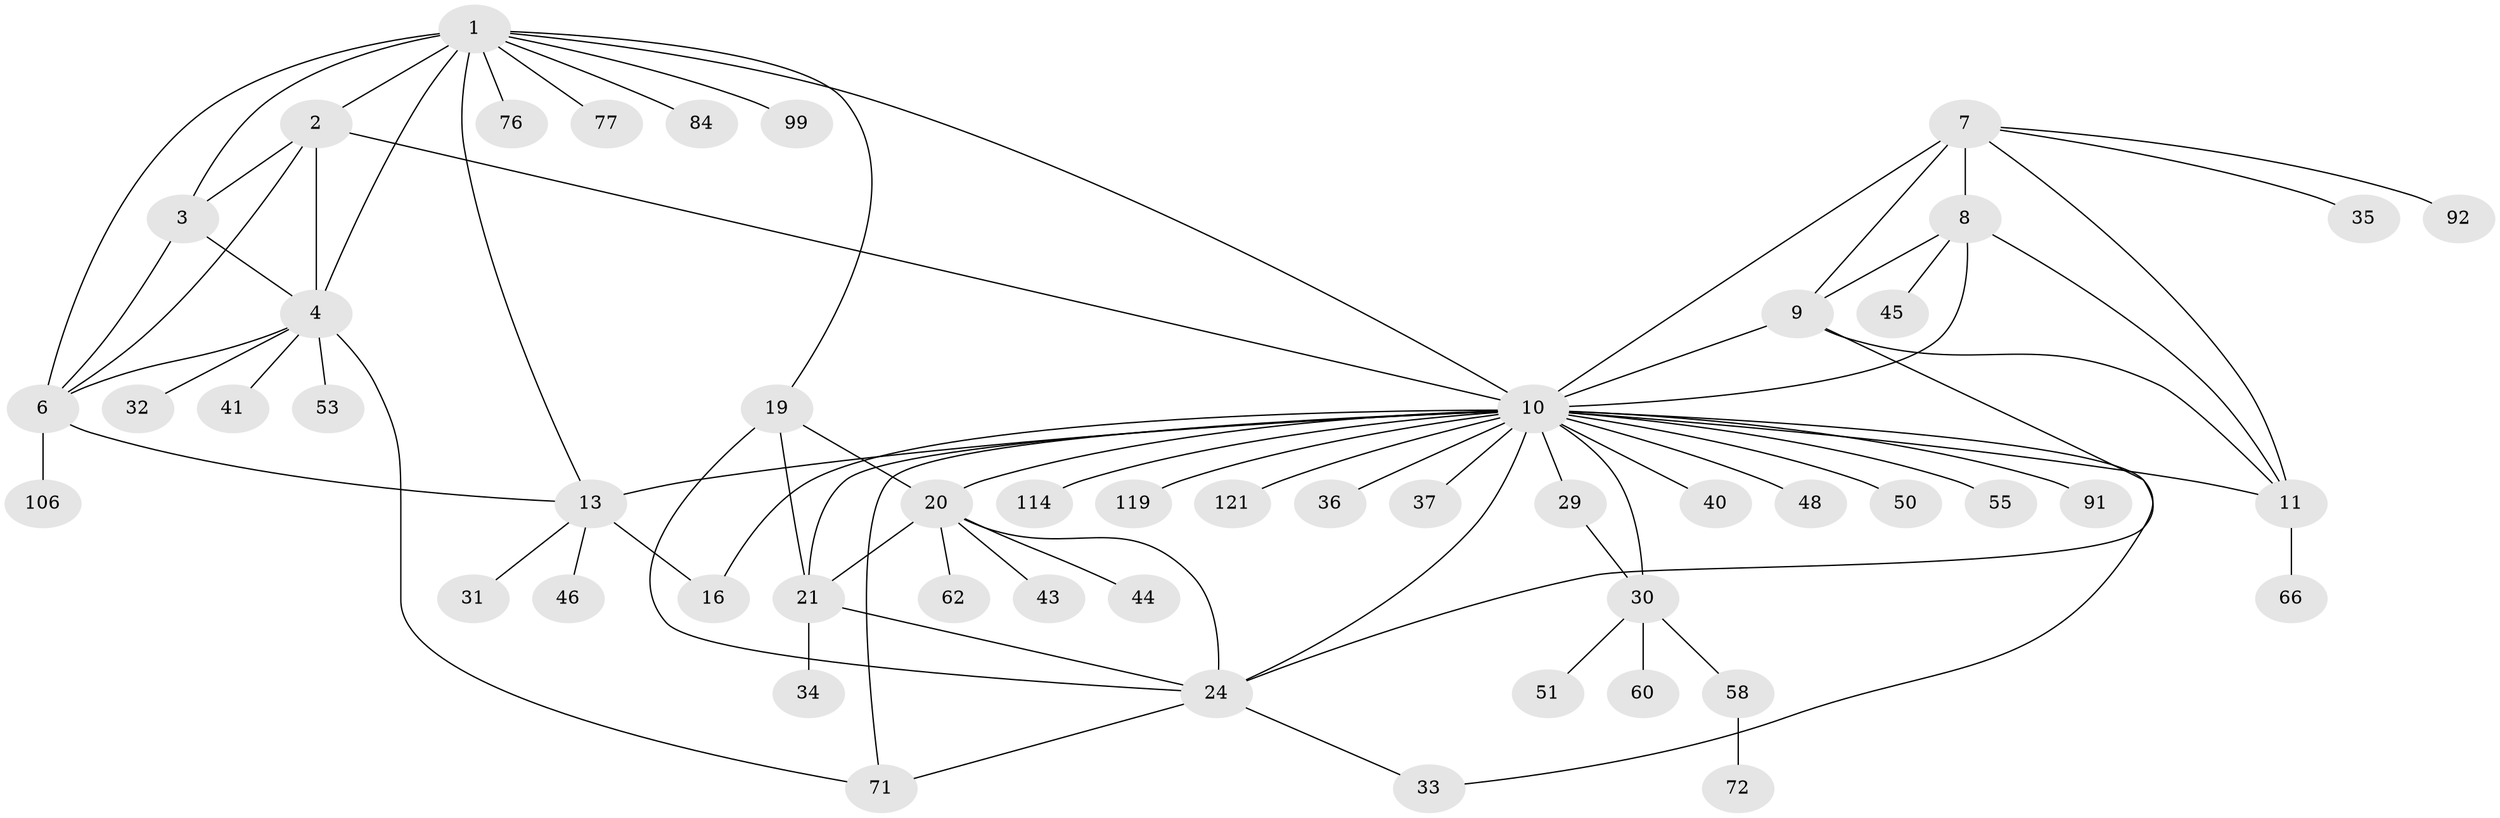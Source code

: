 // original degree distribution, {12: 0.015384615384615385, 6: 0.023076923076923078, 5: 0.03076923076923077, 8: 0.038461538461538464, 13: 0.007692307692307693, 7: 0.03076923076923077, 9: 0.023076923076923078, 11: 0.038461538461538464, 10: 0.023076923076923078, 1: 0.5769230769230769, 2: 0.16153846153846155, 4: 0.015384615384615385, 3: 0.015384615384615385}
// Generated by graph-tools (version 1.1) at 2025/19/03/04/25 18:19:51]
// undirected, 52 vertices, 78 edges
graph export_dot {
graph [start="1"]
  node [color=gray90,style=filled];
  1;
  2;
  3;
  4 [super="+5+97+101+52"];
  6;
  7;
  8 [super="+112+116+73"];
  9 [super="+85+104+86"];
  10 [super="+12+15+26"];
  11;
  13 [super="+102+49+14"];
  16;
  19;
  20 [super="+118+23"];
  21 [super="+70+56+22+117"];
  24 [super="+39+54"];
  29;
  30;
  31;
  32;
  33;
  34;
  35 [super="+127"];
  36 [super="+87"];
  37;
  40;
  41 [super="+120"];
  43;
  44;
  45;
  46 [super="+110"];
  48;
  50 [super="+63"];
  51;
  53 [super="+108"];
  55 [super="+78"];
  58;
  60;
  62;
  66;
  71 [super="+83"];
  72;
  76;
  77;
  84;
  91;
  92;
  99;
  106;
  114;
  119;
  121;
  1 -- 2;
  1 -- 3;
  1 -- 4 [weight=2];
  1 -- 6;
  1 -- 13;
  1 -- 19;
  1 -- 76;
  1 -- 77;
  1 -- 84;
  1 -- 99;
  1 -- 10;
  2 -- 3;
  2 -- 4 [weight=2];
  2 -- 6;
  2 -- 10;
  3 -- 4 [weight=2];
  3 -- 6;
  4 -- 6 [weight=2];
  4 -- 32;
  4 -- 71;
  4 -- 41;
  4 -- 53;
  6 -- 106;
  6 -- 13;
  7 -- 8;
  7 -- 9;
  7 -- 10 [weight=2];
  7 -- 11;
  7 -- 35;
  7 -- 92;
  8 -- 9;
  8 -- 10 [weight=2];
  8 -- 11;
  8 -- 45;
  9 -- 10 [weight=2];
  9 -- 11;
  9 -- 24;
  10 -- 11 [weight=2];
  10 -- 71 [weight=2];
  10 -- 40;
  10 -- 20;
  10 -- 24 [weight=2];
  10 -- 37;
  10 -- 13 [weight=7];
  10 -- 16 [weight=2];
  10 -- 50;
  10 -- 21;
  10 -- 55;
  10 -- 29 [weight=4];
  10 -- 30 [weight=4];
  10 -- 33;
  10 -- 36;
  10 -- 48;
  10 -- 114;
  10 -- 119;
  10 -- 121;
  10 -- 91;
  11 -- 66;
  13 -- 16 [weight=3];
  13 -- 31;
  13 -- 46;
  19 -- 20 [weight=2];
  19 -- 21 [weight=2];
  19 -- 24;
  20 -- 21 [weight=4];
  20 -- 24 [weight=2];
  20 -- 44;
  20 -- 43;
  20 -- 62;
  21 -- 24 [weight=2];
  21 -- 34;
  24 -- 33;
  24 -- 71;
  29 -- 30;
  30 -- 51;
  30 -- 58;
  30 -- 60;
  58 -- 72;
}
